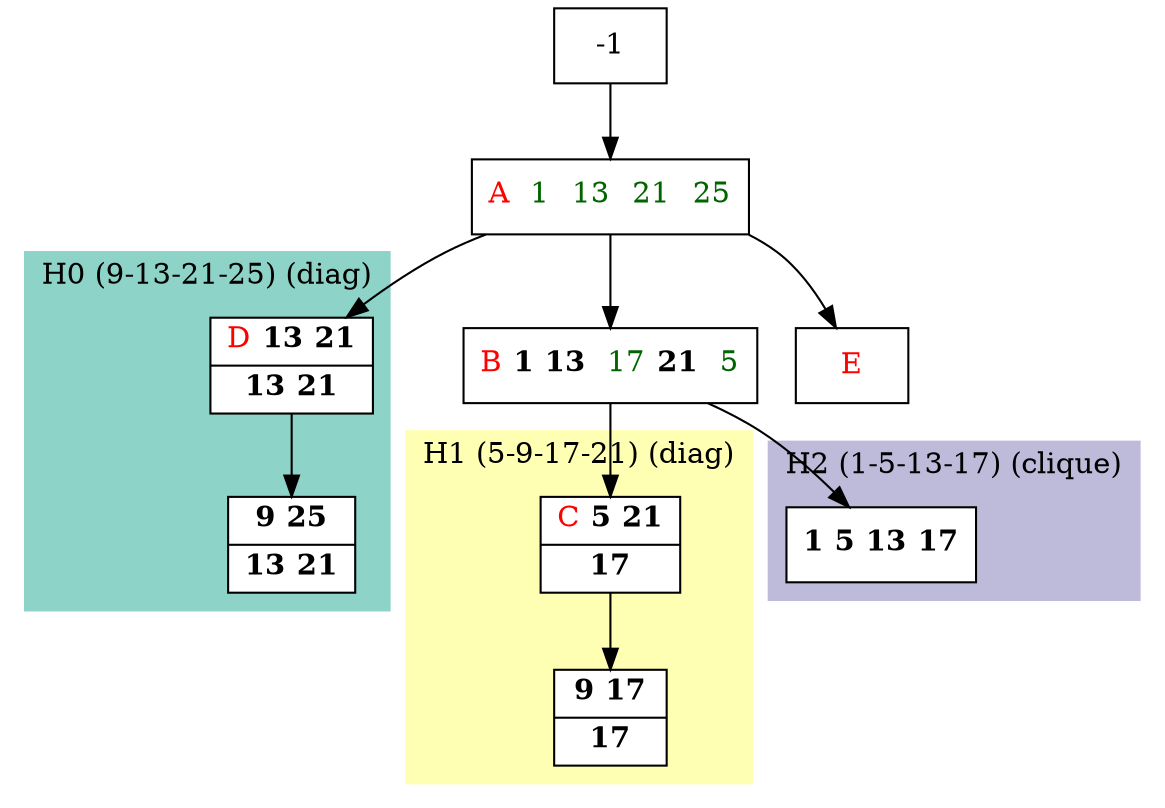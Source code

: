 digraph G {
    node [shape=box];
    subgraph cluster0 {
        node [style=filled,fillcolor=white];
        labeljust="l";
        style=filled;
        color="#8DD3C7";
        H0_0 -> H0_5;
        label="H0 (9-13-21-25) (diag)";
    }
    subgraph cluster1 {
        node [style=filled,fillcolor=white];
        labeljust="l";
        style=filled;
        color="#FFFFB3";
        H1_0 -> H1_5;
        label="H1 (5-9-17-21) (diag)";
    }
    subgraph cluster2 {
        node [style=filled,fillcolor=white];
        labeljust="l";
        style=filled;
        color="#BEBADA";
        H2_0;
        label="H2 (1-5-13-17) (clique)";
    }
     14 [shape=record,label= <{  <FONT COLOR="RED">A</FONT>  <FONT COLOR="DARKGREEN">1</FONT>  <FONT COLOR="DARKGREEN">13</FONT>  <FONT COLOR="DARKGREEN">21</FONT>  <FONT COLOR="DARKGREEN">25</FONT>}> ];
     -1  ->  14;
     1 [shape=record,label= <{  <FONT COLOR="RED">B</FONT> <b>1</b> <b>13</b>  <FONT COLOR="DARKGREEN">17</FONT> <b>21</b>  <FONT COLOR="DARKGREEN">5</FONT>}> ];
     14  ->  1;
     H2_0 [shape=record,label= <{ <b>1</b> <b>5</b> <b>13</b> <b>17</b>}> ];
     1  ->  H2_0;
     H1_0 [shape=record,label= <{  <FONT COLOR="RED">C</FONT> <b>5</b> <b>21</b>|  <b>17</b>}> ];
     1  ->  H1_0;
     H1_5 [shape=record,label= <{ <b>9</b> <b>17</b>|  <b>17</b>}> ];
     H0_0 [shape=record,label= <{  <FONT COLOR="RED">D</FONT> <b>13</b> <b>21</b>|  <b>13</b> <b>21</b>}> ];
     14  ->  H0_0;
     H0_5 [shape=record,label= <{ <b>9</b> <b>25</b>|  <b>13</b> <b>21</b>}> ];
     _1 [shape=record,label= <{  <FONT COLOR="RED">E</FONT>}> ];
     14  ->  _1;
}
